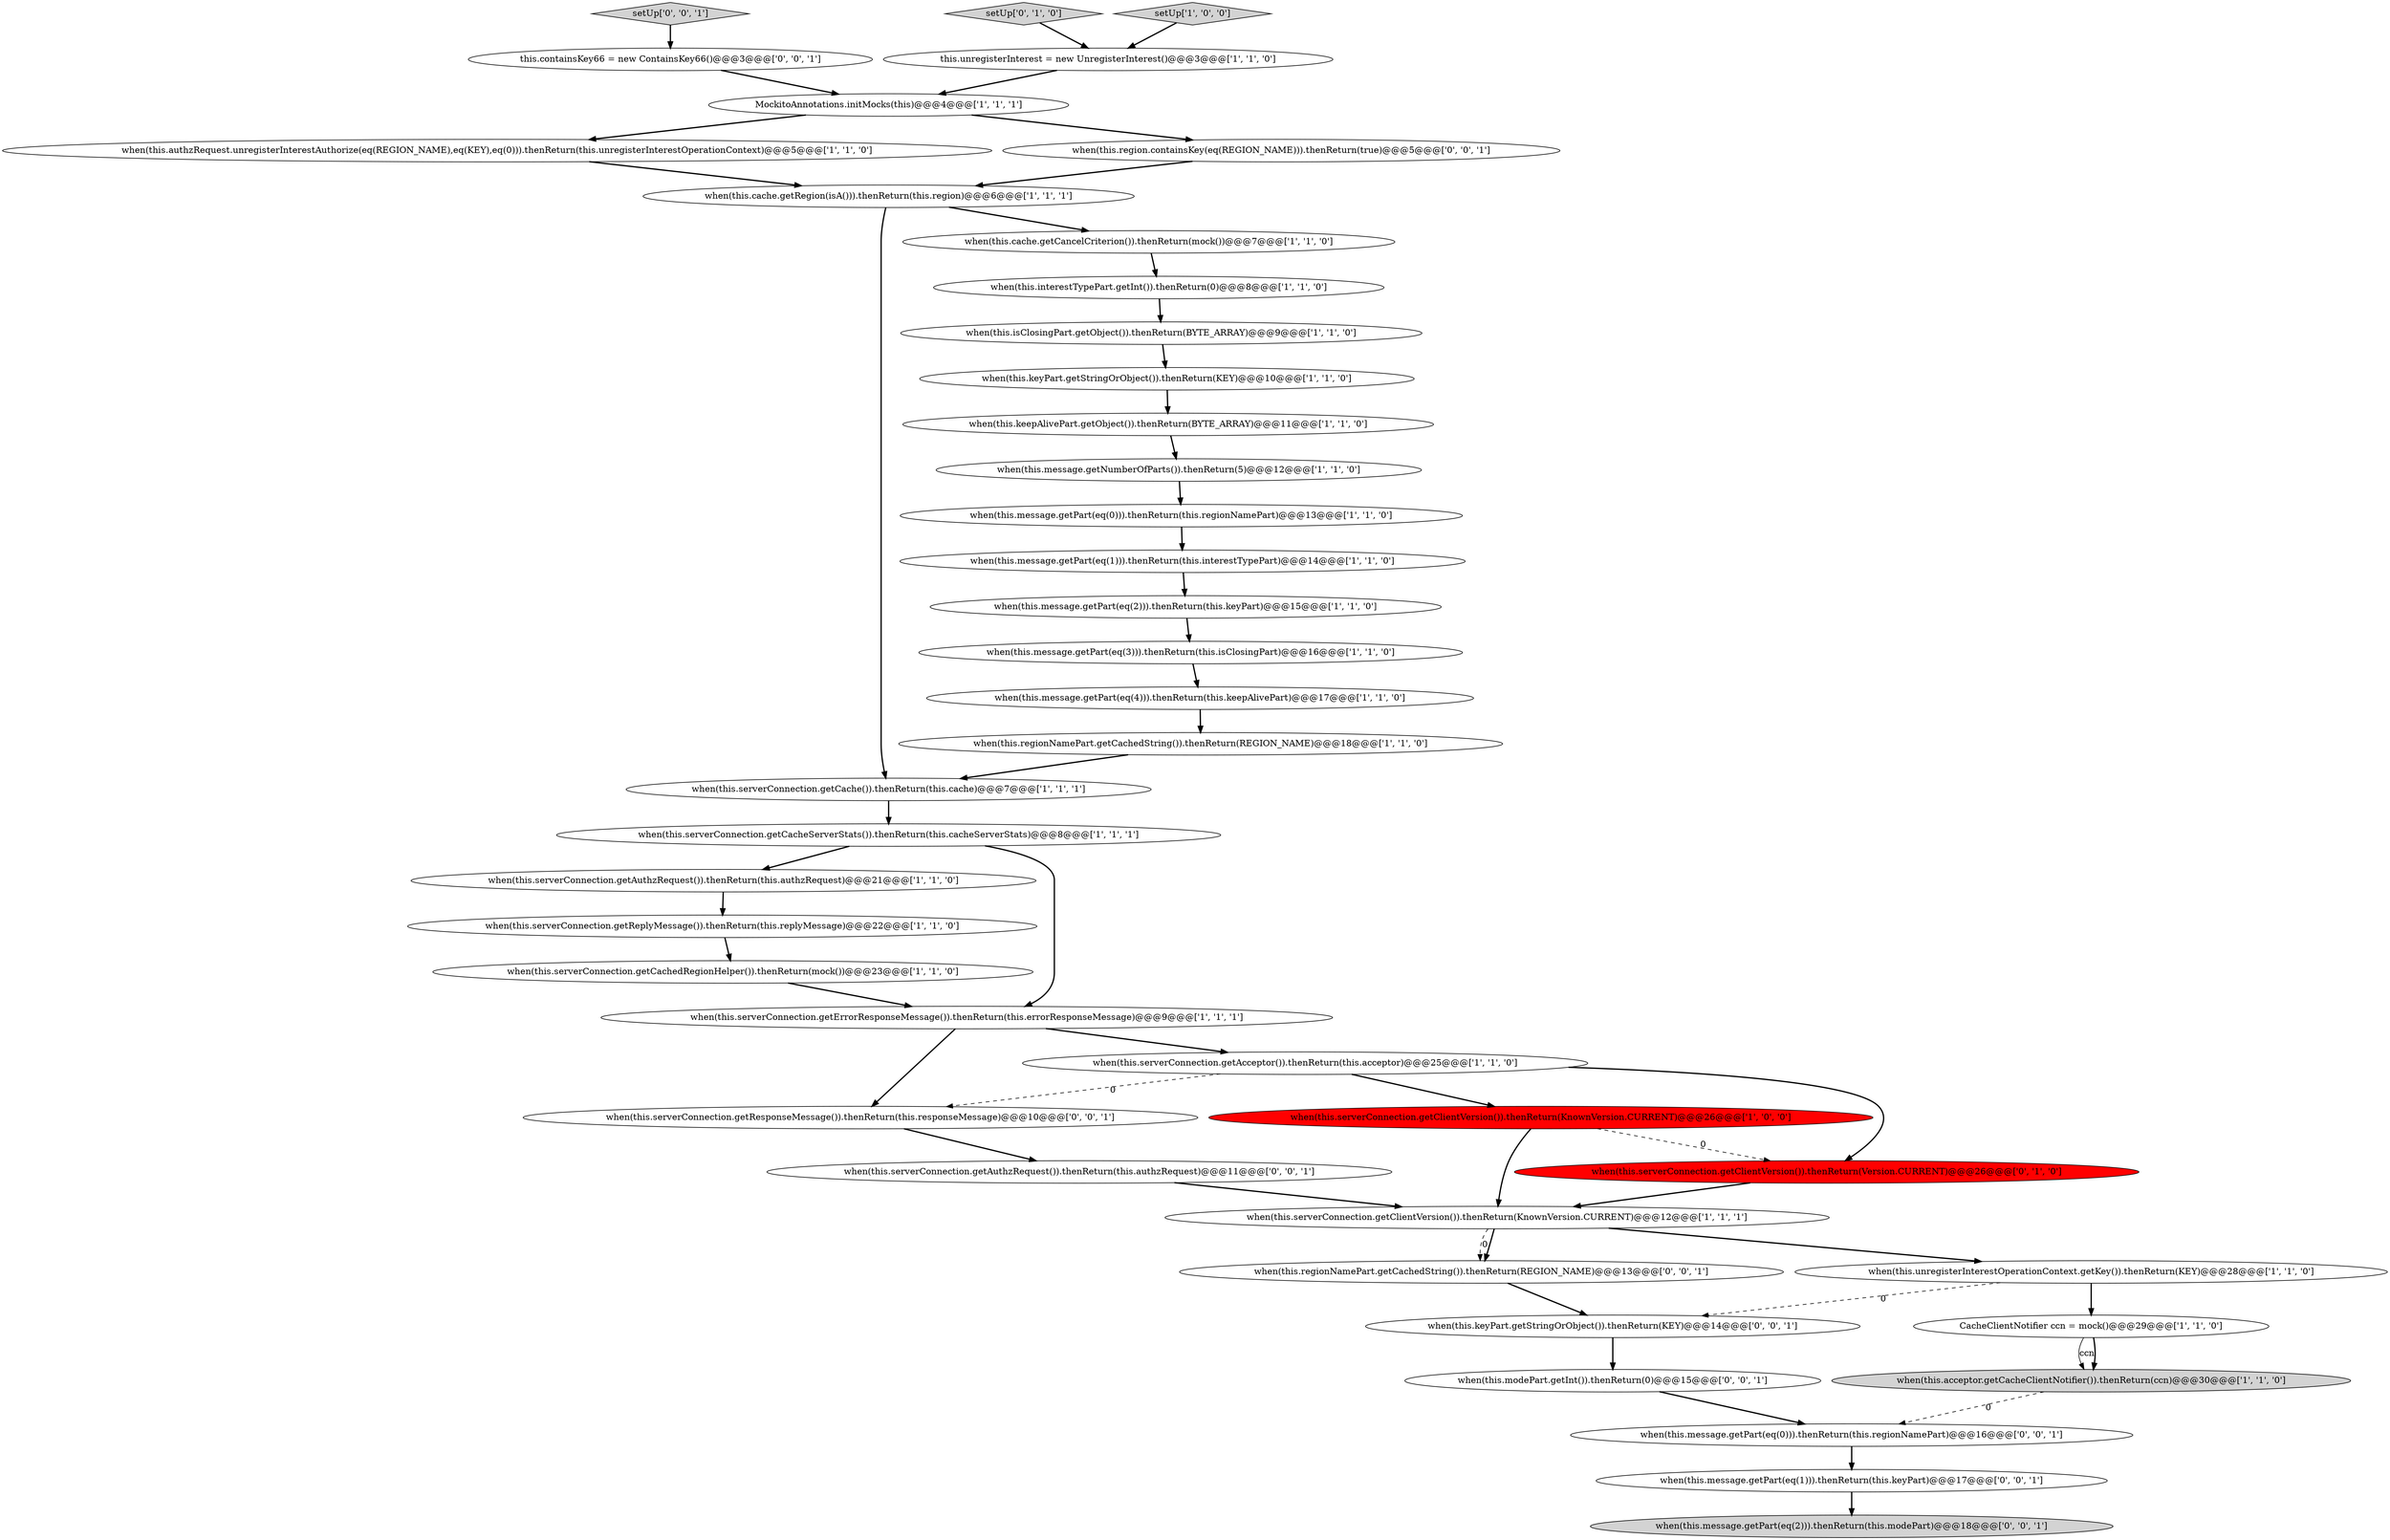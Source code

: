 digraph {
36 [style = filled, label = "when(this.message.getPart(eq(2))).thenReturn(this.modePart)@@@18@@@['0', '0', '1']", fillcolor = lightgray, shape = ellipse image = "AAA0AAABBB3BBB"];
29 [style = filled, label = "setUp['0', '1', '0']", fillcolor = lightgray, shape = diamond image = "AAA0AAABBB2BBB"];
28 [style = filled, label = "MockitoAnnotations.initMocks(this)@@@4@@@['1', '1', '1']", fillcolor = white, shape = ellipse image = "AAA0AAABBB1BBB"];
27 [style = filled, label = "when(this.message.getPart(eq(1))).thenReturn(this.interestTypePart)@@@14@@@['1', '1', '0']", fillcolor = white, shape = ellipse image = "AAA0AAABBB1BBB"];
21 [style = filled, label = "when(this.message.getPart(eq(3))).thenReturn(this.isClosingPart)@@@16@@@['1', '1', '0']", fillcolor = white, shape = ellipse image = "AAA0AAABBB1BBB"];
10 [style = filled, label = "when(this.serverConnection.getAuthzRequest()).thenReturn(this.authzRequest)@@@21@@@['1', '1', '0']", fillcolor = white, shape = ellipse image = "AAA0AAABBB1BBB"];
16 [style = filled, label = "when(this.cache.getRegion(isA())).thenReturn(this.region)@@@6@@@['1', '1', '1']", fillcolor = white, shape = ellipse image = "AAA0AAABBB1BBB"];
24 [style = filled, label = "when(this.message.getPart(eq(4))).thenReturn(this.keepAlivePart)@@@17@@@['1', '1', '0']", fillcolor = white, shape = ellipse image = "AAA0AAABBB1BBB"];
33 [style = filled, label = "when(this.regionNamePart.getCachedString()).thenReturn(REGION_NAME)@@@13@@@['0', '0', '1']", fillcolor = white, shape = ellipse image = "AAA0AAABBB3BBB"];
12 [style = filled, label = "when(this.keepAlivePart.getObject()).thenReturn(BYTE_ARRAY)@@@11@@@['1', '1', '0']", fillcolor = white, shape = ellipse image = "AAA0AAABBB1BBB"];
32 [style = filled, label = "this.containsKey66 = new ContainsKey66()@@@3@@@['0', '0', '1']", fillcolor = white, shape = ellipse image = "AAA0AAABBB3BBB"];
22 [style = filled, label = "when(this.serverConnection.getClientVersion()).thenReturn(KnownVersion.CURRENT)@@@26@@@['1', '0', '0']", fillcolor = red, shape = ellipse image = "AAA1AAABBB1BBB"];
5 [style = filled, label = "when(this.serverConnection.getCachedRegionHelper()).thenReturn(mock())@@@23@@@['1', '1', '0']", fillcolor = white, shape = ellipse image = "AAA0AAABBB1BBB"];
6 [style = filled, label = "when(this.serverConnection.getCacheServerStats()).thenReturn(this.cacheServerStats)@@@8@@@['1', '1', '1']", fillcolor = white, shape = ellipse image = "AAA0AAABBB1BBB"];
3 [style = filled, label = "when(this.serverConnection.getReplyMessage()).thenReturn(this.replyMessage)@@@22@@@['1', '1', '0']", fillcolor = white, shape = ellipse image = "AAA0AAABBB1BBB"];
34 [style = filled, label = "when(this.modePart.getInt()).thenReturn(0)@@@15@@@['0', '0', '1']", fillcolor = white, shape = ellipse image = "AAA0AAABBB3BBB"];
37 [style = filled, label = "when(this.keyPart.getStringOrObject()).thenReturn(KEY)@@@14@@@['0', '0', '1']", fillcolor = white, shape = ellipse image = "AAA0AAABBB3BBB"];
13 [style = filled, label = "when(this.serverConnection.getCache()).thenReturn(this.cache)@@@7@@@['1', '1', '1']", fillcolor = white, shape = ellipse image = "AAA0AAABBB1BBB"];
18 [style = filled, label = "when(this.message.getPart(eq(2))).thenReturn(this.keyPart)@@@15@@@['1', '1', '0']", fillcolor = white, shape = ellipse image = "AAA0AAABBB1BBB"];
31 [style = filled, label = "when(this.serverConnection.getAuthzRequest()).thenReturn(this.authzRequest)@@@11@@@['0', '0', '1']", fillcolor = white, shape = ellipse image = "AAA0AAABBB3BBB"];
20 [style = filled, label = "when(this.authzRequest.unregisterInterestAuthorize(eq(REGION_NAME),eq(KEY),eq(0))).thenReturn(this.unregisterInterestOperationContext)@@@5@@@['1', '1', '0']", fillcolor = white, shape = ellipse image = "AAA0AAABBB1BBB"];
0 [style = filled, label = "when(this.regionNamePart.getCachedString()).thenReturn(REGION_NAME)@@@18@@@['1', '1', '0']", fillcolor = white, shape = ellipse image = "AAA0AAABBB1BBB"];
39 [style = filled, label = "when(this.region.containsKey(eq(REGION_NAME))).thenReturn(true)@@@5@@@['0', '0', '1']", fillcolor = white, shape = ellipse image = "AAA0AAABBB3BBB"];
9 [style = filled, label = "when(this.interestTypePart.getInt()).thenReturn(0)@@@8@@@['1', '1', '0']", fillcolor = white, shape = ellipse image = "AAA0AAABBB1BBB"];
25 [style = filled, label = "when(this.serverConnection.getErrorResponseMessage()).thenReturn(this.errorResponseMessage)@@@9@@@['1', '1', '1']", fillcolor = white, shape = ellipse image = "AAA0AAABBB1BBB"];
38 [style = filled, label = "setUp['0', '0', '1']", fillcolor = lightgray, shape = diamond image = "AAA0AAABBB3BBB"];
19 [style = filled, label = "when(this.message.getNumberOfParts()).thenReturn(5)@@@12@@@['1', '1', '0']", fillcolor = white, shape = ellipse image = "AAA0AAABBB1BBB"];
35 [style = filled, label = "when(this.message.getPart(eq(1))).thenReturn(this.keyPart)@@@17@@@['0', '0', '1']", fillcolor = white, shape = ellipse image = "AAA0AAABBB3BBB"];
26 [style = filled, label = "this.unregisterInterest = new UnregisterInterest()@@@3@@@['1', '1', '0']", fillcolor = white, shape = ellipse image = "AAA0AAABBB1BBB"];
40 [style = filled, label = "when(this.serverConnection.getResponseMessage()).thenReturn(this.responseMessage)@@@10@@@['0', '0', '1']", fillcolor = white, shape = ellipse image = "AAA0AAABBB3BBB"];
14 [style = filled, label = "when(this.keyPart.getStringOrObject()).thenReturn(KEY)@@@10@@@['1', '1', '0']", fillcolor = white, shape = ellipse image = "AAA0AAABBB1BBB"];
7 [style = filled, label = "setUp['1', '0', '0']", fillcolor = lightgray, shape = diamond image = "AAA0AAABBB1BBB"];
23 [style = filled, label = "when(this.serverConnection.getClientVersion()).thenReturn(KnownVersion.CURRENT)@@@12@@@['1', '1', '1']", fillcolor = white, shape = ellipse image = "AAA0AAABBB1BBB"];
4 [style = filled, label = "when(this.message.getPart(eq(0))).thenReturn(this.regionNamePart)@@@13@@@['1', '1', '0']", fillcolor = white, shape = ellipse image = "AAA0AAABBB1BBB"];
41 [style = filled, label = "when(this.message.getPart(eq(0))).thenReturn(this.regionNamePart)@@@16@@@['0', '0', '1']", fillcolor = white, shape = ellipse image = "AAA0AAABBB3BBB"];
8 [style = filled, label = "when(this.isClosingPart.getObject()).thenReturn(BYTE_ARRAY)@@@9@@@['1', '1', '0']", fillcolor = white, shape = ellipse image = "AAA0AAABBB1BBB"];
11 [style = filled, label = "CacheClientNotifier ccn = mock()@@@29@@@['1', '1', '0']", fillcolor = white, shape = ellipse image = "AAA0AAABBB1BBB"];
2 [style = filled, label = "when(this.cache.getCancelCriterion()).thenReturn(mock())@@@7@@@['1', '1', '0']", fillcolor = white, shape = ellipse image = "AAA0AAABBB1BBB"];
17 [style = filled, label = "when(this.acceptor.getCacheClientNotifier()).thenReturn(ccn)@@@30@@@['1', '1', '0']", fillcolor = lightgray, shape = ellipse image = "AAA0AAABBB1BBB"];
15 [style = filled, label = "when(this.serverConnection.getAcceptor()).thenReturn(this.acceptor)@@@25@@@['1', '1', '0']", fillcolor = white, shape = ellipse image = "AAA0AAABBB1BBB"];
30 [style = filled, label = "when(this.serverConnection.getClientVersion()).thenReturn(Version.CURRENT)@@@26@@@['0', '1', '0']", fillcolor = red, shape = ellipse image = "AAA1AAABBB2BBB"];
1 [style = filled, label = "when(this.unregisterInterestOperationContext.getKey()).thenReturn(KEY)@@@28@@@['1', '1', '0']", fillcolor = white, shape = ellipse image = "AAA0AAABBB1BBB"];
1->37 [style = dashed, label="0"];
27->18 [style = bold, label=""];
16->13 [style = bold, label=""];
39->16 [style = bold, label=""];
31->23 [style = bold, label=""];
0->13 [style = bold, label=""];
28->20 [style = bold, label=""];
24->0 [style = bold, label=""];
28->39 [style = bold, label=""];
30->23 [style = bold, label=""];
8->14 [style = bold, label=""];
10->3 [style = bold, label=""];
21->24 [style = bold, label=""];
34->41 [style = bold, label=""];
15->30 [style = bold, label=""];
2->9 [style = bold, label=""];
16->2 [style = bold, label=""];
9->8 [style = bold, label=""];
15->40 [style = dashed, label="0"];
22->23 [style = bold, label=""];
23->33 [style = dashed, label="0"];
5->25 [style = bold, label=""];
15->22 [style = bold, label=""];
1->11 [style = bold, label=""];
29->26 [style = bold, label=""];
7->26 [style = bold, label=""];
38->32 [style = bold, label=""];
17->41 [style = dashed, label="0"];
3->5 [style = bold, label=""];
23->33 [style = bold, label=""];
20->16 [style = bold, label=""];
11->17 [style = solid, label="ccn"];
37->34 [style = bold, label=""];
6->10 [style = bold, label=""];
14->12 [style = bold, label=""];
4->27 [style = bold, label=""];
22->30 [style = dashed, label="0"];
25->15 [style = bold, label=""];
23->1 [style = bold, label=""];
11->17 [style = bold, label=""];
19->4 [style = bold, label=""];
26->28 [style = bold, label=""];
18->21 [style = bold, label=""];
13->6 [style = bold, label=""];
40->31 [style = bold, label=""];
12->19 [style = bold, label=""];
33->37 [style = bold, label=""];
35->36 [style = bold, label=""];
32->28 [style = bold, label=""];
25->40 [style = bold, label=""];
6->25 [style = bold, label=""];
41->35 [style = bold, label=""];
}

